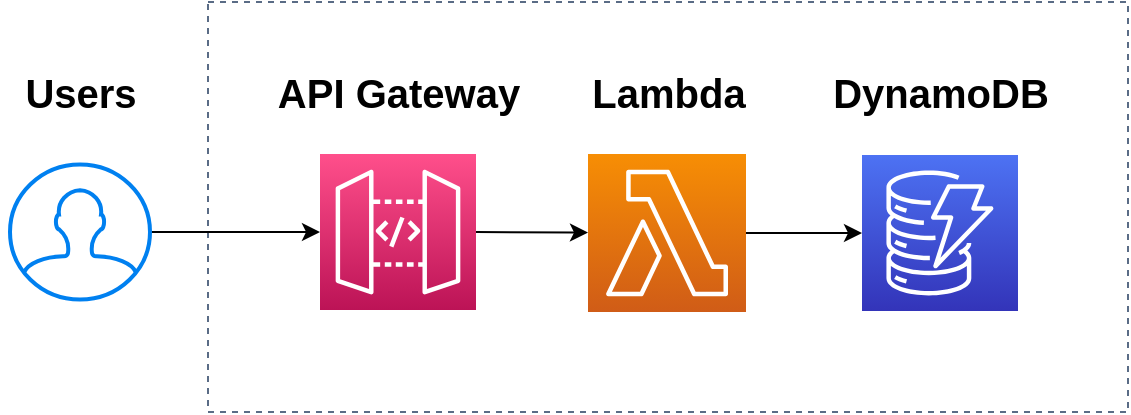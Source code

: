 <mxfile>
    <diagram id="viiR1_nIv9EBfjTer1HH" name="ページ1">
        <mxGraphModel dx="1163" dy="1113" grid="1" gridSize="10" guides="1" tooltips="1" connect="1" arrows="1" fold="1" page="1" pageScale="1" pageWidth="827" pageHeight="1169" math="0" shadow="0">
            <root>
                <mxCell id="0"/>
                <mxCell id="1" parent="0"/>
                <mxCell id="2" value="" style="fillColor=none;strokeColor=#5A6C86;dashed=1;verticalAlign=top;fontStyle=0;fontColor=#5A6C86;movable=1;resizable=1;rotatable=1;deletable=1;editable=1;connectable=1;" vertex="1" parent="1">
                    <mxGeometry x="184" y="350" width="460" height="205" as="geometry"/>
                </mxCell>
                <mxCell id="18" value="" style="edgeStyle=none;html=1;" edge="1" parent="1" source="4" target="12">
                    <mxGeometry relative="1" as="geometry"/>
                </mxCell>
                <mxCell id="4" value="" style="sketch=0;points=[[0,0,0],[0.25,0,0],[0.5,0,0],[0.75,0,0],[1,0,0],[0,1,0],[0.25,1,0],[0.5,1,0],[0.75,1,0],[1,1,0],[0,0.25,0],[0,0.5,0],[0,0.75,0],[1,0.25,0],[1,0.5,0],[1,0.75,0]];outlineConnect=0;fontColor=#232F3E;gradientColor=#F78E04;gradientDirection=north;fillColor=#D05C17;strokeColor=#ffffff;dashed=0;verticalLabelPosition=bottom;verticalAlign=top;align=center;html=1;fontSize=12;fontStyle=0;aspect=fixed;shape=mxgraph.aws4.resourceIcon;resIcon=mxgraph.aws4.lambda;" vertex="1" parent="1">
                    <mxGeometry x="374" y="426" width="79" height="79" as="geometry"/>
                </mxCell>
                <mxCell id="6" value="Lambda" style="text;resizable=0;points=[];autosize=1;align=center;verticalAlign=top;spacingTop=-4;fontSize=20;fontStyle=1;html=1;labelBackgroundColor=default;rounded=0;" vertex="1" parent="1">
                    <mxGeometry x="364" y="381" width="100" height="30" as="geometry"/>
                </mxCell>
                <mxCell id="7" value="DynamoDB" style="text;resizable=0;points=[];autosize=1;align=center;verticalAlign=top;spacingTop=-4;fontSize=20;fontStyle=1;html=1;labelBackgroundColor=default;rounded=0;" vertex="1" parent="1">
                    <mxGeometry x="485" y="381" width="130" height="30" as="geometry"/>
                </mxCell>
                <mxCell id="8" value="" style="edgeStyle=none;html=1;strokeColor=default;entryX=0;entryY=0.5;entryDx=0;entryDy=0;entryPerimeter=0;" edge="1" parent="1" source="9">
                    <mxGeometry relative="1" as="geometry">
                        <mxPoint x="240" y="465" as="targetPoint"/>
                    </mxGeometry>
                </mxCell>
                <mxCell id="9" value="" style="html=1;verticalLabelPosition=bottom;align=center;labelBackgroundColor=#ffffff;verticalAlign=top;strokeWidth=2;strokeColor=#0080F0;shadow=0;dashed=0;shape=mxgraph.ios7.icons.user;" vertex="1" parent="1">
                    <mxGeometry x="85" y="431.25" width="70" height="67.5" as="geometry"/>
                </mxCell>
                <mxCell id="10" value="Users" style="text;resizable=0;points=[];autosize=1;align=center;verticalAlign=top;spacingTop=-4;fontSize=20;fontStyle=1;html=1;labelBackgroundColor=default;rounded=0;" vertex="1" parent="1">
                    <mxGeometry x="80" y="381" width="80" height="30" as="geometry"/>
                </mxCell>
                <mxCell id="14" value="" style="edgeStyle=none;html=1;" edge="1" parent="1" target="4">
                    <mxGeometry relative="1" as="geometry">
                        <mxPoint x="318.0" y="465" as="sourcePoint"/>
                    </mxGeometry>
                </mxCell>
                <mxCell id="12" value="" style="sketch=0;points=[[0,0,0],[0.25,0,0],[0.5,0,0],[0.75,0,0],[1,0,0],[0,1,0],[0.25,1,0],[0.5,1,0],[0.75,1,0],[1,1,0],[0,0.25,0],[0,0.5,0],[0,0.75,0],[1,0.25,0],[1,0.5,0],[1,0.75,0]];outlineConnect=0;fontColor=#232F3E;gradientColor=#4D72F3;gradientDirection=north;fillColor=#3334B9;strokeColor=#ffffff;dashed=0;verticalLabelPosition=bottom;verticalAlign=top;align=center;html=1;fontSize=12;fontStyle=0;aspect=fixed;shape=mxgraph.aws4.resourceIcon;resIcon=mxgraph.aws4.dynamodb;" vertex="1" parent="1">
                    <mxGeometry x="511" y="426.5" width="78" height="78" as="geometry"/>
                </mxCell>
                <mxCell id="15" value="" style="sketch=0;points=[[0,0,0],[0.25,0,0],[0.5,0,0],[0.75,0,0],[1,0,0],[0,1,0],[0.25,1,0],[0.5,1,0],[0.75,1,0],[1,1,0],[0,0.25,0],[0,0.5,0],[0,0.75,0],[1,0.25,0],[1,0.5,0],[1,0.75,0]];outlineConnect=0;fontColor=#232F3E;gradientColor=#FF4F8B;gradientDirection=north;fillColor=#BC1356;strokeColor=#ffffff;dashed=0;verticalLabelPosition=bottom;verticalAlign=top;align=center;html=1;fontSize=12;fontStyle=0;aspect=fixed;shape=mxgraph.aws4.resourceIcon;resIcon=mxgraph.aws4.api_gateway;" vertex="1" parent="1">
                    <mxGeometry x="240" y="426" width="78" height="78" as="geometry"/>
                </mxCell>
                <mxCell id="28" value="API Gateway" style="text;resizable=0;points=[];autosize=1;align=center;verticalAlign=top;spacingTop=-4;fontSize=20;fontStyle=1;html=1;labelBackgroundColor=default;rounded=0;" vertex="1" parent="1">
                    <mxGeometry x="209" y="381" width="140" height="30" as="geometry"/>
                </mxCell>
            </root>
        </mxGraphModel>
    </diagram>
</mxfile>